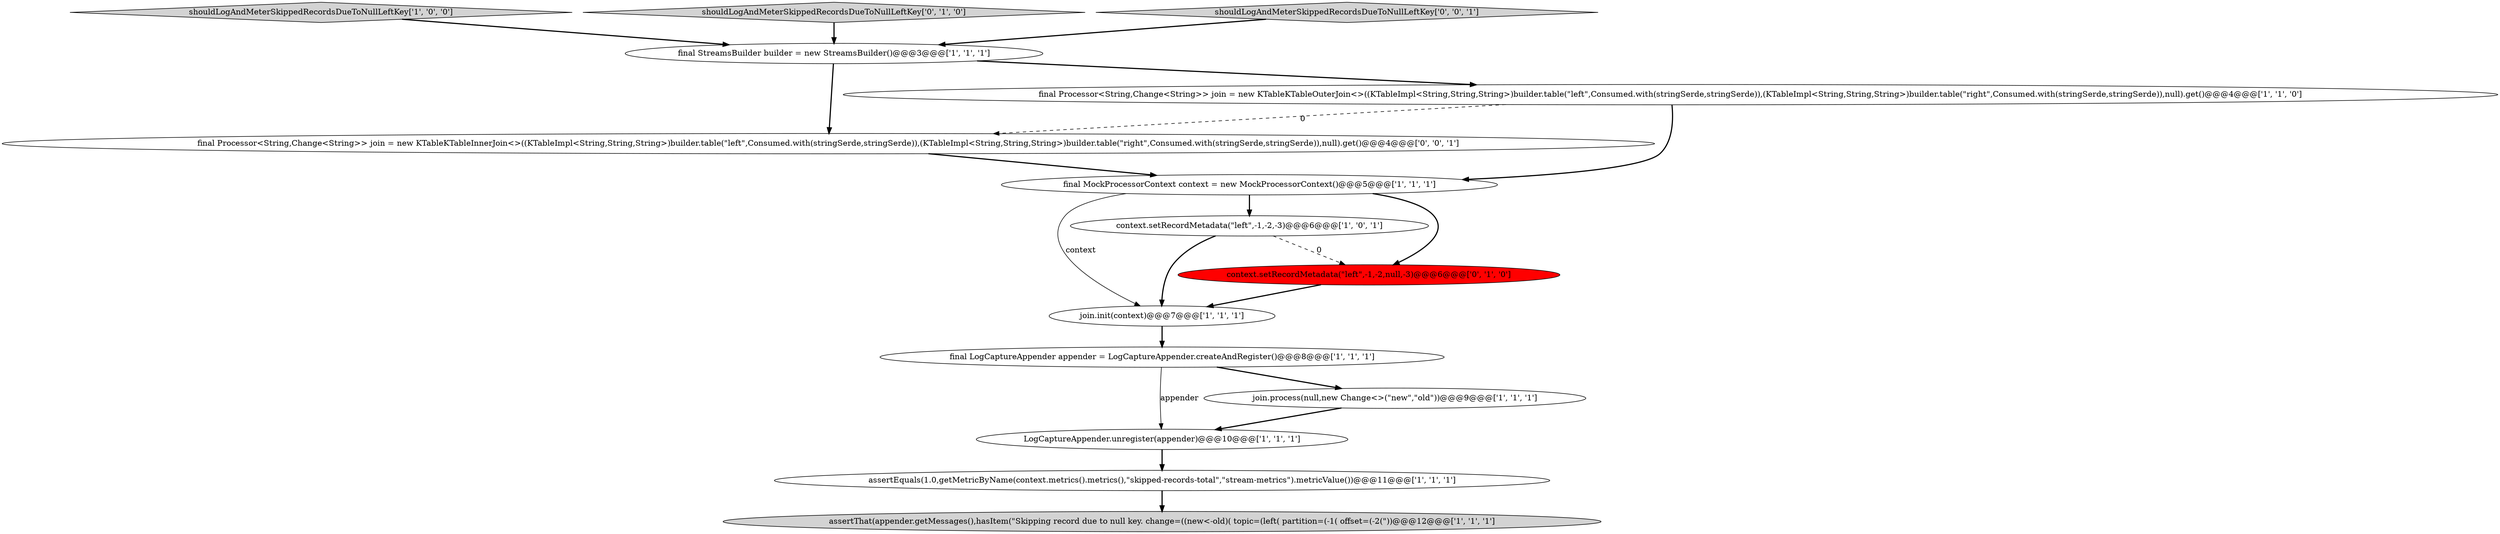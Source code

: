 digraph {
1 [style = filled, label = "join.init(context)@@@7@@@['1', '1', '1']", fillcolor = white, shape = ellipse image = "AAA0AAABBB1BBB"];
8 [style = filled, label = "assertThat(appender.getMessages(),hasItem(\"Skipping record due to null key. change=((new<-old)( topic=(left( partition=(-1( offset=(-2(\"))@@@12@@@['1', '1', '1']", fillcolor = lightgray, shape = ellipse image = "AAA0AAABBB1BBB"];
9 [style = filled, label = "final StreamsBuilder builder = new StreamsBuilder()@@@3@@@['1', '1', '1']", fillcolor = white, shape = ellipse image = "AAA0AAABBB1BBB"];
0 [style = filled, label = "final MockProcessorContext context = new MockProcessorContext()@@@5@@@['1', '1', '1']", fillcolor = white, shape = ellipse image = "AAA0AAABBB1BBB"];
13 [style = filled, label = "final Processor<String,Change<String>> join = new KTableKTableInnerJoin<>((KTableImpl<String,String,String>)builder.table(\"left\",Consumed.with(stringSerde,stringSerde)),(KTableImpl<String,String,String>)builder.table(\"right\",Consumed.with(stringSerde,stringSerde)),null).get()@@@4@@@['0', '0', '1']", fillcolor = white, shape = ellipse image = "AAA0AAABBB3BBB"];
4 [style = filled, label = "context.setRecordMetadata(\"left\",-1,-2,-3)@@@6@@@['1', '0', '1']", fillcolor = white, shape = ellipse image = "AAA0AAABBB1BBB"];
7 [style = filled, label = "assertEquals(1.0,getMetricByName(context.metrics().metrics(),\"skipped-records-total\",\"stream-metrics\").metricValue())@@@11@@@['1', '1', '1']", fillcolor = white, shape = ellipse image = "AAA0AAABBB1BBB"];
6 [style = filled, label = "shouldLogAndMeterSkippedRecordsDueToNullLeftKey['1', '0', '0']", fillcolor = lightgray, shape = diamond image = "AAA0AAABBB1BBB"];
12 [style = filled, label = "shouldLogAndMeterSkippedRecordsDueToNullLeftKey['0', '1', '0']", fillcolor = lightgray, shape = diamond image = "AAA0AAABBB2BBB"];
3 [style = filled, label = "final Processor<String,Change<String>> join = new KTableKTableOuterJoin<>((KTableImpl<String,String,String>)builder.table(\"left\",Consumed.with(stringSerde,stringSerde)),(KTableImpl<String,String,String>)builder.table(\"right\",Consumed.with(stringSerde,stringSerde)),null).get()@@@4@@@['1', '1', '0']", fillcolor = white, shape = ellipse image = "AAA0AAABBB1BBB"];
5 [style = filled, label = "final LogCaptureAppender appender = LogCaptureAppender.createAndRegister()@@@8@@@['1', '1', '1']", fillcolor = white, shape = ellipse image = "AAA0AAABBB1BBB"];
11 [style = filled, label = "context.setRecordMetadata(\"left\",-1,-2,null,-3)@@@6@@@['0', '1', '0']", fillcolor = red, shape = ellipse image = "AAA1AAABBB2BBB"];
14 [style = filled, label = "shouldLogAndMeterSkippedRecordsDueToNullLeftKey['0', '0', '1']", fillcolor = lightgray, shape = diamond image = "AAA0AAABBB3BBB"];
2 [style = filled, label = "LogCaptureAppender.unregister(appender)@@@10@@@['1', '1', '1']", fillcolor = white, shape = ellipse image = "AAA0AAABBB1BBB"];
10 [style = filled, label = "join.process(null,new Change<>(\"new\",\"old\"))@@@9@@@['1', '1', '1']", fillcolor = white, shape = ellipse image = "AAA0AAABBB1BBB"];
1->5 [style = bold, label=""];
9->3 [style = bold, label=""];
5->10 [style = bold, label=""];
0->11 [style = bold, label=""];
14->9 [style = bold, label=""];
10->2 [style = bold, label=""];
4->1 [style = bold, label=""];
2->7 [style = bold, label=""];
4->11 [style = dashed, label="0"];
6->9 [style = bold, label=""];
7->8 [style = bold, label=""];
0->4 [style = bold, label=""];
11->1 [style = bold, label=""];
12->9 [style = bold, label=""];
3->13 [style = dashed, label="0"];
5->2 [style = solid, label="appender"];
3->0 [style = bold, label=""];
13->0 [style = bold, label=""];
9->13 [style = bold, label=""];
0->1 [style = solid, label="context"];
}
